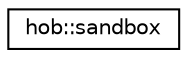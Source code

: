 digraph "Graphical Class Hierarchy"
{
 // LATEX_PDF_SIZE
  edge [fontname="Helvetica",fontsize="10",labelfontname="Helvetica",labelfontsize="10"];
  node [fontname="Helvetica",fontsize="10",shape=record];
  rankdir="LR";
  Node0 [label="hob::sandbox",height=0.2,width=0.4,color="black", fillcolor="white", style="filled",URL="$classhob_1_1sandbox.html",tooltip=" "];
}
